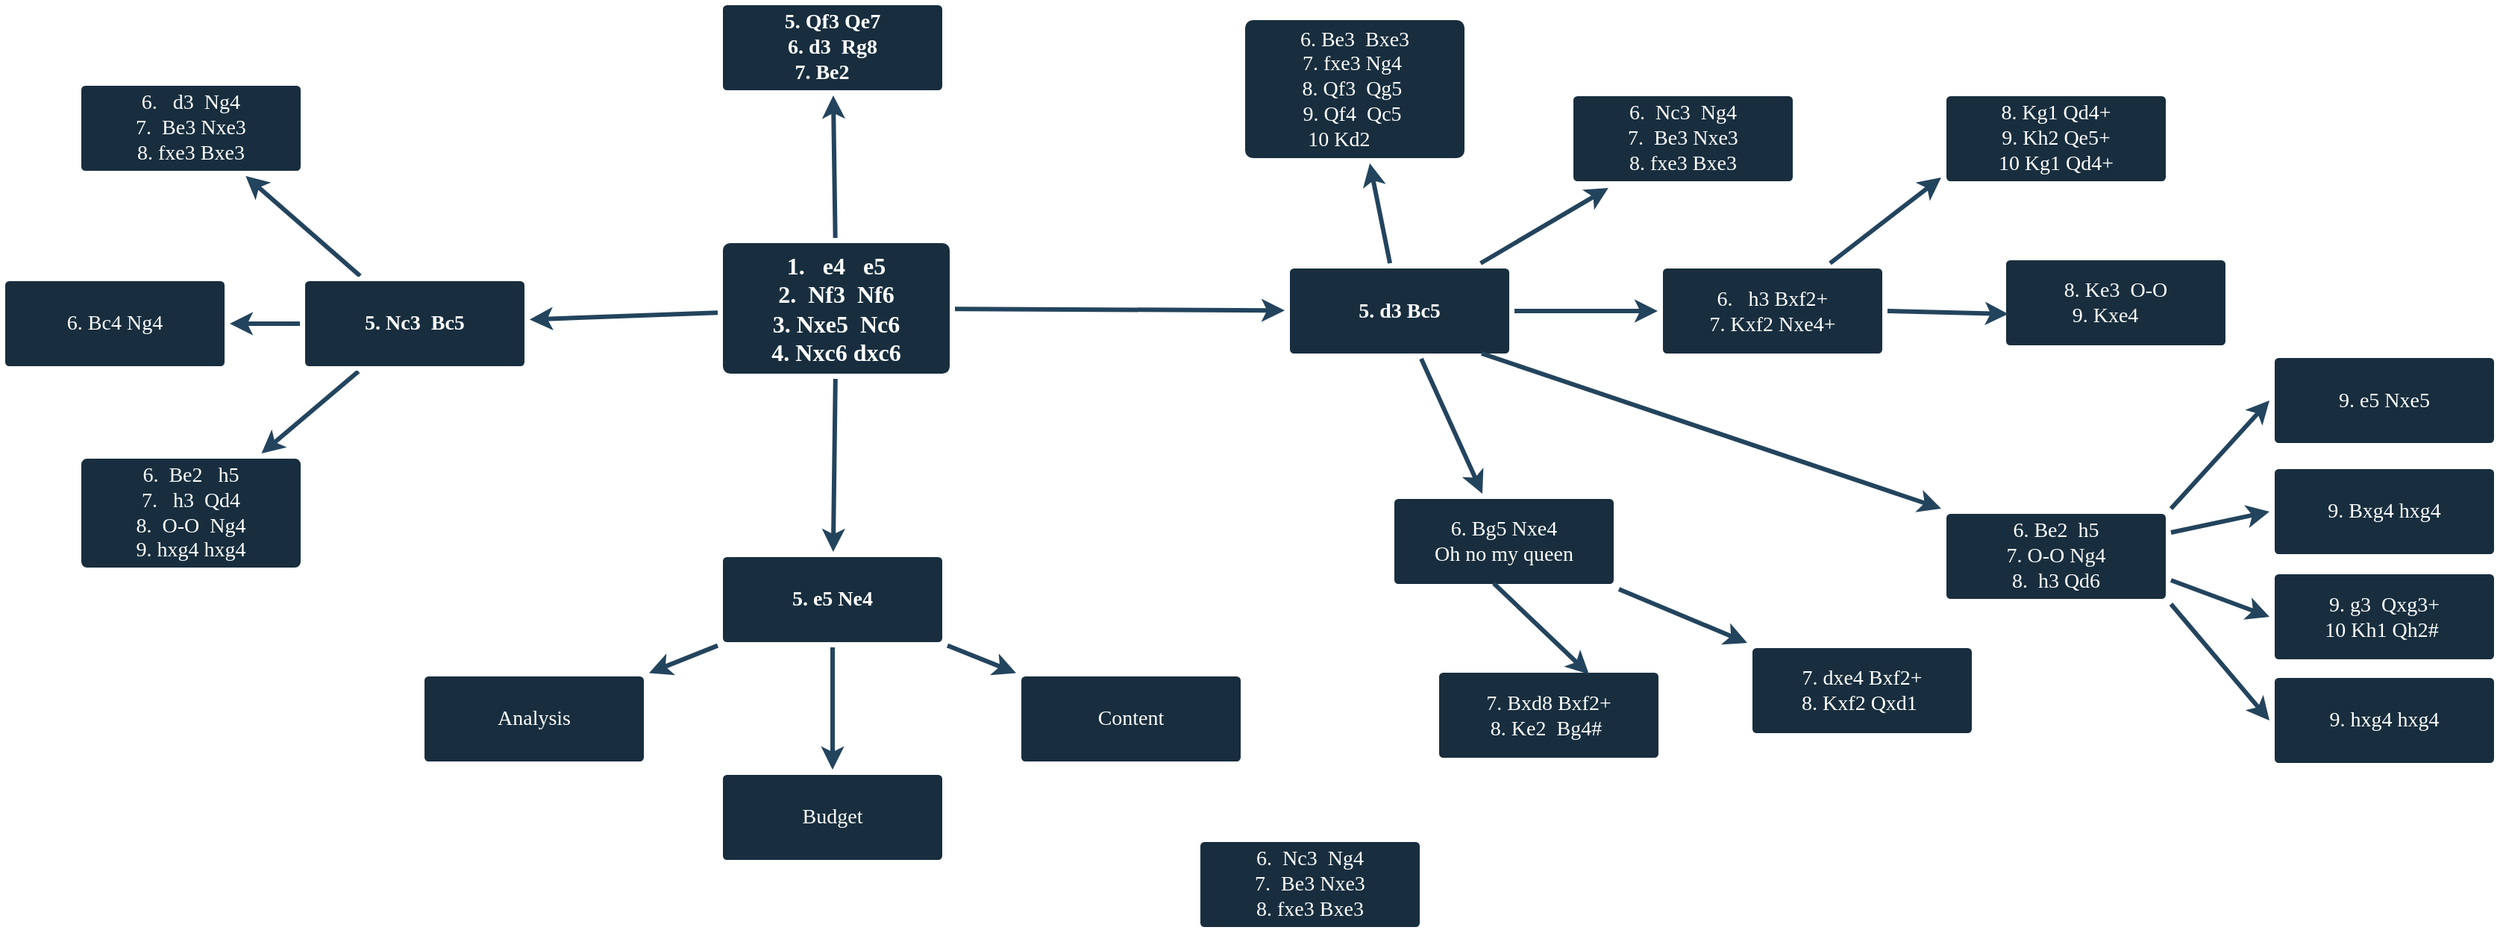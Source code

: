 <mxfile version="23.0.1" type="github">
  <diagram id="6a731a19-8d31-9384-78a2-239565b7b9f0" name="Page-1">
    <mxGraphModel dx="1434" dy="746" grid="1" gridSize="10" guides="1" tooltips="1" connect="1" arrows="1" fold="1" page="1" pageScale="1" pageWidth="1100" pageHeight="850" background="none" math="0" shadow="0">
      <root>
        <mxCell id="0" />
        <mxCell id="1" parent="0" />
        <mxCell id="1745" value="" style="edgeStyle=none;rounded=0;jumpStyle=none;html=1;shadow=0;labelBackgroundColor=none;startArrow=none;startFill=0;endArrow=classic;endFill=1;jettySize=auto;orthogonalLoop=1;strokeColor=#23445D;strokeWidth=3;fontFamily=Lucida Console;fontSize=16;fontColor=default;spacing=5;" parent="1" source="1749" target="1764" edge="1">
          <mxGeometry relative="1" as="geometry" />
        </mxCell>
        <mxCell id="1746" value="" style="edgeStyle=none;rounded=0;jumpStyle=none;html=1;shadow=0;labelBackgroundColor=none;startArrow=none;startFill=0;endArrow=classic;endFill=1;jettySize=auto;orthogonalLoop=1;strokeColor=#23445D;strokeWidth=3;fontFamily=Lucida Console;fontSize=16;fontColor=default;spacing=5;" parent="1" source="1749" target="1771" edge="1">
          <mxGeometry relative="1" as="geometry" />
        </mxCell>
        <mxCell id="1747" value="" style="edgeStyle=none;rounded=0;jumpStyle=none;html=1;shadow=0;labelBackgroundColor=none;startArrow=none;startFill=0;endArrow=classic;endFill=1;jettySize=auto;orthogonalLoop=1;strokeColor=#23445D;strokeWidth=3;fontFamily=Lucida Console;fontSize=16;fontColor=default;spacing=5;" parent="1" source="1749" target="1760" edge="1">
          <mxGeometry relative="1" as="geometry" />
        </mxCell>
        <mxCell id="1748" value="" style="edgeStyle=none;rounded=0;jumpStyle=none;html=1;shadow=0;labelBackgroundColor=none;startArrow=none;startFill=0;endArrow=classic;endFill=1;jettySize=auto;orthogonalLoop=1;strokeColor=#23445D;strokeWidth=3;fontFamily=Lucida Console;fontSize=16;fontColor=default;spacing=5;" parent="1" source="1749" target="1753" edge="1">
          <mxGeometry relative="1" as="geometry" />
        </mxCell>
        <mxCell id="1749" value="&lt;font&gt;1.&amp;nbsp; &amp;nbsp;e4&amp;nbsp; &amp;nbsp;e5&lt;br&gt;2.&amp;nbsp; Nf3&amp;nbsp; Nf6&lt;br&gt;3. Nxe5&amp;nbsp; Nc6&lt;br&gt;4. Nxc6 dxc6&lt;br&gt;&lt;/font&gt;" style="rounded=1;whiteSpace=wrap;html=1;shadow=0;labelBackgroundColor=none;strokeColor=#FFFFFF;strokeWidth=3;fillColor=#182E3E;fontFamily=Lucida Console;fontSize=16;fontColor=#FFFFFF;align=center;fontStyle=1;spacing=5;arcSize=7;perimeterSpacing=2;" parent="1" vertex="1">
          <mxGeometry x="680" y="359.5" width="155" height="90.5" as="geometry" />
        </mxCell>
        <mxCell id="1750" value="" style="edgeStyle=none;rounded=1;jumpStyle=none;html=1;shadow=0;labelBackgroundColor=none;startArrow=none;startFill=0;jettySize=auto;orthogonalLoop=1;strokeColor=#23445D;strokeWidth=3;fontFamily=Lucida Console;fontSize=14;fontColor=default;spacing=5;fontStyle=1;" parent="1" source="1753" target="1756" edge="1">
          <mxGeometry relative="1" as="geometry" />
        </mxCell>
        <mxCell id="1751" value="" style="edgeStyle=none;rounded=1;jumpStyle=none;html=1;shadow=0;labelBackgroundColor=none;startArrow=none;startFill=0;jettySize=auto;orthogonalLoop=1;strokeColor=#23445D;strokeWidth=3;fontFamily=Lucida Console;fontSize=14;fontColor=default;spacing=5;fontStyle=1;" parent="1" source="1753" target="1755" edge="1">
          <mxGeometry relative="1" as="geometry" />
        </mxCell>
        <mxCell id="1752" value="" style="edgeStyle=none;rounded=1;jumpStyle=none;html=1;shadow=0;labelBackgroundColor=none;startArrow=none;startFill=0;jettySize=auto;orthogonalLoop=1;strokeColor=#23445D;strokeWidth=3;fontFamily=Lucida Console;fontSize=14;fontColor=default;spacing=5;fontStyle=1;" parent="1" source="1753" target="1754" edge="1">
          <mxGeometry relative="1" as="geometry" />
        </mxCell>
        <mxCell id="1753" value="5. Nc3&amp;nbsp; Bc5" style="rounded=1;whiteSpace=wrap;html=1;shadow=0;labelBackgroundColor=none;strokeColor=#FFFFFF;strokeWidth=3;fillColor=#182E3E;fontFamily=Lucida Console;fontSize=14;fontColor=#FFFFFF;align=center;spacing=5;fontStyle=1;arcSize=7;perimeterSpacing=2;" parent="1" vertex="1">
          <mxGeometry x="400" y="385" width="150" height="60" as="geometry" />
        </mxCell>
        <mxCell id="1754" value="6.&amp;nbsp; Be2&amp;nbsp; &amp;nbsp;h5&lt;br&gt;7.&amp;nbsp; &amp;nbsp;h3&amp;nbsp; Qd4&lt;br&gt;8.&amp;nbsp; O-O&amp;nbsp; Ng4&lt;br&gt;9. hxg4 hxg4" style="rounded=1;whiteSpace=wrap;html=1;shadow=0;labelBackgroundColor=none;strokeColor=#FFFFFF;strokeWidth=3;fillColor=#182E3E;fontFamily=Lucida Console;fontSize=14;fontColor=#FFFFFF;align=center;spacing=5;fontStyle=0;arcSize=7;perimeterSpacing=2;" parent="1" vertex="1">
          <mxGeometry x="250" y="504" width="150" height="76" as="geometry" />
        </mxCell>
        <mxCell id="1755" value="6. Bc4 Ng4" style="rounded=1;whiteSpace=wrap;html=1;shadow=0;labelBackgroundColor=none;strokeColor=#FFFFFF;strokeWidth=3;fillColor=#182E3E;fontFamily=Lucida Console;fontSize=14;fontColor=#FFFFFF;align=center;spacing=5;fontStyle=0;arcSize=7;perimeterSpacing=2;" parent="1" vertex="1">
          <mxGeometry x="199" y="385" width="150" height="60" as="geometry" />
        </mxCell>
        <mxCell id="1756" value="6.&amp;nbsp; &amp;nbsp;d3&amp;nbsp; Ng4&lt;br&gt;7.&amp;nbsp; Be3 Nxe3&lt;br&gt;8. fxe3 Bxe3" style="rounded=1;whiteSpace=wrap;html=1;shadow=0;labelBackgroundColor=none;strokeColor=#FFFFFF;strokeWidth=3;fillColor=#182E3E;fontFamily=Lucida Console;fontSize=14;fontColor=#FFFFFF;align=center;spacing=5;fontStyle=0;arcSize=7;perimeterSpacing=2;" parent="1" vertex="1">
          <mxGeometry x="250" y="254" width="150" height="60" as="geometry" />
        </mxCell>
        <mxCell id="1757" value="" style="edgeStyle=none;rounded=0;jumpStyle=none;html=1;shadow=0;labelBackgroundColor=none;startArrow=none;startFill=0;endArrow=classic;endFill=1;jettySize=auto;orthogonalLoop=1;strokeColor=#23445D;strokeWidth=3;fontFamily=Lucida Console;fontSize=14;fontColor=default;spacing=5;" parent="1" source="1760" target="1763" edge="1">
          <mxGeometry relative="1" as="geometry" />
        </mxCell>
        <mxCell id="1758" value="" style="edgeStyle=none;rounded=0;jumpStyle=none;html=1;shadow=0;labelBackgroundColor=none;startArrow=none;startFill=0;endArrow=classic;endFill=1;jettySize=auto;orthogonalLoop=1;strokeColor=#23445D;strokeWidth=3;fontFamily=Lucida Console;fontSize=14;fontColor=default;spacing=5;" parent="1" source="1760" target="1762" edge="1">
          <mxGeometry relative="1" as="geometry" />
        </mxCell>
        <mxCell id="1759" value="" style="edgeStyle=none;rounded=0;jumpStyle=none;html=1;shadow=0;labelBackgroundColor=none;startArrow=none;startFill=0;endArrow=classic;endFill=1;jettySize=auto;orthogonalLoop=1;strokeColor=#23445D;strokeWidth=3;fontFamily=Lucida Console;fontSize=14;fontColor=default;spacing=5;" parent="1" source="1760" target="1761" edge="1">
          <mxGeometry relative="1" as="geometry" />
        </mxCell>
        <mxCell id="1760" value="5. e5 Ne4" style="rounded=1;whiteSpace=wrap;html=1;shadow=0;labelBackgroundColor=none;strokeColor=#FFFFFF;strokeWidth=3;fillColor=#182E3E;fontFamily=Lucida Console;fontSize=14;fontColor=#FFFFFF;align=center;spacing=5;fontStyle=1;arcSize=7;perimeterSpacing=2;" parent="1" vertex="1">
          <mxGeometry x="680" y="570" width="150" height="60" as="geometry" />
        </mxCell>
        <mxCell id="1761" value="Content" style="rounded=1;whiteSpace=wrap;html=1;shadow=0;labelBackgroundColor=none;strokeColor=#FFFFFF;strokeWidth=3;fillColor=#182E3E;fontFamily=Lucida Console;fontSize=14;fontColor=#FFFFFF;align=center;spacing=5;arcSize=7;perimeterSpacing=2;" parent="1" vertex="1">
          <mxGeometry x="880" y="650" width="150" height="60" as="geometry" />
        </mxCell>
        <mxCell id="1762" value="Budget" style="rounded=1;whiteSpace=wrap;html=1;shadow=0;labelBackgroundColor=none;strokeColor=#FFFFFF;strokeWidth=3;fillColor=#182E3E;fontFamily=Lucida Console;fontSize=14;fontColor=#FFFFFF;align=center;spacing=5;arcSize=7;perimeterSpacing=2;" parent="1" vertex="1">
          <mxGeometry x="680" y="716" width="150" height="60" as="geometry" />
        </mxCell>
        <mxCell id="1763" value="Analysis" style="rounded=1;whiteSpace=wrap;html=1;shadow=0;labelBackgroundColor=none;strokeColor=#FFFFFF;strokeWidth=3;fillColor=#182E3E;fontFamily=Lucida Console;fontSize=14;fontColor=#FFFFFF;align=center;spacing=5;arcSize=7;perimeterSpacing=2;" parent="1" vertex="1">
          <mxGeometry x="480" y="650" width="150" height="60" as="geometry" />
        </mxCell>
        <mxCell id="1764" value="5. Qf3 Qe7&lt;br&gt;6. d3&amp;nbsp; Rg8&lt;br&gt;7. Be2&amp;nbsp; &amp;nbsp;&amp;nbsp;" style="rounded=1;whiteSpace=wrap;html=1;shadow=0;labelBackgroundColor=none;strokeColor=#FFFFFF;strokeWidth=3;fillColor=#182E3E;fontFamily=Lucida Console;fontSize=14;fontColor=#FFFFFF;align=center;spacing=5;fontStyle=1;arcSize=7;perimeterSpacing=2;" parent="1" vertex="1">
          <mxGeometry x="680" y="200" width="150" height="60" as="geometry" />
        </mxCell>
        <mxCell id="1771" value="5. d3 Bc5" style="rounded=1;whiteSpace=wrap;html=1;shadow=0;labelBackgroundColor=none;strokeColor=#FFFFFF;strokeWidth=3;fillColor=#182E3E;fontFamily=Lucida Console;fontSize=14;fontColor=#FFFFFF;align=center;spacing=5;fontStyle=1;arcSize=7;perimeterSpacing=2;" parent="1" vertex="1">
          <mxGeometry x="1060" y="376.5" width="150" height="60" as="geometry" />
        </mxCell>
        <mxCell id="1772" value="6. Be3&amp;nbsp; Bxe3&lt;br&gt;7. fxe3 Ng4&amp;nbsp;&lt;br&gt;8. Qf3&amp;nbsp; Qg5&amp;nbsp;&lt;br&gt;9. Qf4&amp;nbsp; Qc5&amp;nbsp;&lt;br&gt;10 Kd2&amp;nbsp; &amp;nbsp; &amp;nbsp;&amp;nbsp;" style="rounded=1;whiteSpace=wrap;html=1;shadow=0;labelBackgroundColor=none;strokeColor=#FFFFFF;strokeWidth=3;fillColor=#182E3E;fontFamily=Lucida Console;fontSize=14;fontColor=#FFFFFF;align=center;spacing=5;fontStyle=0;arcSize=7;perimeterSpacing=2;" parent="1" vertex="1">
          <mxGeometry x="1030" y="210" width="150" height="95.5" as="geometry" />
        </mxCell>
        <mxCell id="1773" value="" style="edgeStyle=none;rounded=1;jumpStyle=none;html=1;shadow=0;labelBackgroundColor=none;startArrow=none;startFill=0;jettySize=auto;orthogonalLoop=1;strokeColor=#23445D;strokeWidth=3;fontFamily=Lucida Console;fontSize=14;fontColor=default;spacing=5;fontStyle=1;" parent="1" source="1771" target="1772" edge="1">
          <mxGeometry relative="1" as="geometry" />
        </mxCell>
        <mxCell id="1774" value="6.&amp;nbsp; &amp;nbsp;h3 Bxf2+&lt;br&gt;7. Kxf2 Nxe4+" style="rounded=1;whiteSpace=wrap;html=1;shadow=0;labelBackgroundColor=none;strokeColor=#FFFFFF;strokeWidth=3;fillColor=#182E3E;fontFamily=Lucida Console;fontSize=14;fontColor=#FFFFFF;align=center;spacing=5;fontStyle=0;arcSize=7;perimeterSpacing=2;" parent="1" vertex="1">
          <mxGeometry x="1310" y="376.5" width="150" height="60" as="geometry" />
        </mxCell>
        <mxCell id="1775" value="" style="edgeStyle=none;rounded=1;jumpStyle=none;html=1;shadow=0;labelBackgroundColor=none;startArrow=none;startFill=0;jettySize=auto;orthogonalLoop=1;strokeColor=#23445D;strokeWidth=3;fontFamily=Lucida Console;fontSize=14;fontColor=default;spacing=5;fontStyle=1;" parent="1" source="1771" target="1774" edge="1">
          <mxGeometry relative="1" as="geometry" />
        </mxCell>
        <mxCell id="1776" value="6.&amp;nbsp; Nc3&amp;nbsp; Ng4&lt;br&gt;7.&amp;nbsp; Be3 Nxe3&lt;br&gt;8. fxe3 Bxe3" style="rounded=1;whiteSpace=wrap;html=1;shadow=0;labelBackgroundColor=none;strokeColor=#FFFFFF;strokeWidth=3;fillColor=#182E3E;fontFamily=Lucida Console;fontSize=14;fontColor=#FFFFFF;align=center;spacing=5;fontStyle=0;arcSize=7;perimeterSpacing=2;" parent="1" vertex="1">
          <mxGeometry x="1250" y="261" width="150" height="60" as="geometry" />
        </mxCell>
        <mxCell id="1777" value="" style="edgeStyle=none;rounded=1;jumpStyle=none;html=1;shadow=0;labelBackgroundColor=none;startArrow=none;startFill=0;jettySize=auto;orthogonalLoop=1;strokeColor=#23445D;strokeWidth=3;fontFamily=Lucida Console;fontSize=14;fontColor=default;spacing=5;fontStyle=1;entryX=0.175;entryY=1.016;entryDx=0;entryDy=0;entryPerimeter=0;" parent="1" source="1771" target="1776" edge="1">
          <mxGeometry relative="1" as="geometry" />
        </mxCell>
        <mxCell id="1778" value="6. Bg5 Nxe4&lt;br&gt;Oh no my queen" style="rounded=1;whiteSpace=wrap;html=1;shadow=0;labelBackgroundColor=none;strokeColor=#FFFFFF;strokeWidth=3;fillColor=#182E3E;fontFamily=Lucida Console;fontSize=14;fontColor=#FFFFFF;align=center;spacing=5;fontStyle=0;arcSize=7;perimeterSpacing=2;fillStyle=auto;" parent="1" vertex="1">
          <mxGeometry x="1130" y="531" width="150" height="60" as="geometry" />
        </mxCell>
        <mxCell id="1779" value="" style="edgeStyle=none;rounded=1;jumpStyle=none;html=1;shadow=0;labelBackgroundColor=none;startArrow=none;startFill=0;jettySize=auto;orthogonalLoop=1;strokeColor=#23445D;strokeWidth=3;fontFamily=Lucida Console;fontSize=14;fontColor=default;spacing=5;fontStyle=1;" parent="1" source="1771" target="1778" edge="1">
          <mxGeometry relative="1" as="geometry" />
        </mxCell>
        <mxCell id="08uEc07k-rnJbLrvPS5E-1779" value="6. Be2&amp;nbsp; h5&lt;br&gt;7. O-O Ng4&lt;br&gt;8.&amp;nbsp; h3 Qd6" style="rounded=1;whiteSpace=wrap;html=1;shadow=0;labelBackgroundColor=none;strokeColor=#FFFFFF;strokeWidth=3;fillColor=#182E3E;fontFamily=Lucida Console;fontSize=14;fontColor=#FFFFFF;align=center;spacing=5;fontStyle=0;arcSize=7;perimeterSpacing=2;" parent="1" vertex="1">
          <mxGeometry x="1500" y="541" width="150" height="60" as="geometry" />
        </mxCell>
        <mxCell id="08uEc07k-rnJbLrvPS5E-1780" value="" style="edgeStyle=none;rounded=1;jumpStyle=none;html=1;shadow=0;labelBackgroundColor=none;startArrow=none;startFill=0;jettySize=auto;orthogonalLoop=1;strokeColor=#23445D;strokeWidth=3;fontFamily=Lucida Console;fontSize=14;fontColor=default;spacing=5;fontStyle=1;entryX=0;entryY=0;entryDx=0;entryDy=0;exitX=0.857;exitY=0.945;exitDx=0;exitDy=0;exitPerimeter=0;" parent="1" source="1771" target="08uEc07k-rnJbLrvPS5E-1779" edge="1">
          <mxGeometry relative="1" as="geometry">
            <mxPoint x="1198" y="436.5" as="sourcePoint" />
            <mxPoint x="1330" y="512" as="targetPoint" />
          </mxGeometry>
        </mxCell>
        <mxCell id="08uEc07k-rnJbLrvPS5E-1781" value="8. Kg1 Qd4+&lt;br&gt;9. Kh2 Qe5+&lt;br&gt;10 Kg1 Qd4+" style="rounded=1;whiteSpace=wrap;html=1;shadow=0;labelBackgroundColor=none;strokeColor=#FFFFFF;strokeWidth=3;fillColor=#182E3E;fontFamily=Lucida Console;fontSize=14;fontColor=#FFFFFF;align=center;spacing=5;fontStyle=0;arcSize=7;perimeterSpacing=2;" parent="1" vertex="1">
          <mxGeometry x="1500" y="261" width="150" height="60" as="geometry" />
        </mxCell>
        <mxCell id="08uEc07k-rnJbLrvPS5E-1782" value="8. Ke3&amp;nbsp; O-O&lt;br&gt;9. Kxe4&amp;nbsp;&amp;nbsp; &amp;nbsp;" style="rounded=1;whiteSpace=wrap;html=1;shadow=0;labelBackgroundColor=none;strokeColor=#FFFFFF;strokeWidth=3;fillColor=#182E3E;fontFamily=Lucida Console;fontSize=14;fontColor=#FFFFFF;align=center;spacing=5;fontStyle=0;arcSize=7;perimeterSpacing=2;" parent="1" vertex="1">
          <mxGeometry x="1540" y="371" width="150" height="60" as="geometry" />
        </mxCell>
        <mxCell id="08uEc07k-rnJbLrvPS5E-1783" value="9. e5 Nxe5" style="rounded=1;whiteSpace=wrap;html=1;shadow=0;labelBackgroundColor=none;strokeColor=#FFFFFF;strokeWidth=3;fillColor=#182E3E;fontFamily=Lucida Console;fontSize=14;fontColor=#FFFFFF;align=center;spacing=5;fontStyle=0;arcSize=7;perimeterSpacing=2;" parent="1" vertex="1">
          <mxGeometry x="1720" y="436.5" width="150" height="60" as="geometry" />
        </mxCell>
        <mxCell id="08uEc07k-rnJbLrvPS5E-1784" value="" style="edgeStyle=none;rounded=1;jumpStyle=none;html=1;shadow=0;labelBackgroundColor=none;startArrow=none;startFill=0;jettySize=auto;orthogonalLoop=1;strokeColor=#23445D;strokeWidth=3;fontFamily=Lucida Console;fontSize=14;fontColor=default;spacing=5;fontStyle=1;entryX=0;entryY=0.906;entryDx=0;entryDy=0;entryPerimeter=0;exitX=0.75;exitY=0;exitDx=0;exitDy=0;" parent="1" source="1774" target="08uEc07k-rnJbLrvPS5E-1781" edge="1">
          <mxGeometry relative="1" as="geometry">
            <mxPoint x="1409.996" y="376.502" as="sourcePoint" />
            <mxPoint x="1506.94" y="315.486" as="targetPoint" />
          </mxGeometry>
        </mxCell>
        <mxCell id="08uEc07k-rnJbLrvPS5E-1785" value="" style="edgeStyle=none;rounded=1;jumpStyle=none;html=1;shadow=0;labelBackgroundColor=none;startArrow=none;startFill=0;jettySize=auto;orthogonalLoop=1;strokeColor=#23445D;strokeWidth=3;fontFamily=Lucida Console;fontSize=14;fontColor=default;spacing=5;fontStyle=1;entryX=0.032;entryY=0.617;entryDx=0;entryDy=0;entryPerimeter=0;exitX=1;exitY=0.5;exitDx=0;exitDy=0;" parent="1" source="1774" target="08uEc07k-rnJbLrvPS5E-1782" edge="1">
          <mxGeometry relative="1" as="geometry">
            <mxPoint x="1460" y="402" as="sourcePoint" />
            <mxPoint x="1557" y="341" as="targetPoint" />
          </mxGeometry>
        </mxCell>
        <mxCell id="08uEc07k-rnJbLrvPS5E-1786" value="7. Bxd8 Bxf2+&lt;br&gt;8. Ke2&amp;nbsp; Bg4#&amp;nbsp;" style="rounded=1;whiteSpace=wrap;html=1;shadow=0;labelBackgroundColor=none;strokeColor=#FFFFFF;strokeWidth=3;fillColor=#182E3E;fontFamily=Lucida Console;fontSize=14;fontColor=#FFFFFF;align=center;spacing=5;fontStyle=0;arcSize=7;perimeterSpacing=2;fillStyle=auto;" parent="1" vertex="1">
          <mxGeometry x="1160" y="647.5" width="150" height="60" as="geometry" />
        </mxCell>
        <mxCell id="08uEc07k-rnJbLrvPS5E-1787" value="7. dxe4 Bxf2+&lt;br&gt;8. Kxf2 Qxd1&amp;nbsp;" style="rounded=1;whiteSpace=wrap;html=1;shadow=0;labelBackgroundColor=none;strokeColor=#FFFFFF;strokeWidth=3;fillColor=#182E3E;fontFamily=Lucida Console;fontSize=14;fontColor=#FFFFFF;align=center;spacing=5;fontStyle=0;arcSize=7;perimeterSpacing=2;fillStyle=auto;" parent="1" vertex="1">
          <mxGeometry x="1370" y="631" width="150" height="60" as="geometry" />
        </mxCell>
        <mxCell id="08uEc07k-rnJbLrvPS5E-1788" value="" style="edgeStyle=none;rounded=1;jumpStyle=none;html=1;shadow=0;labelBackgroundColor=none;startArrow=none;startFill=0;jettySize=auto;orthogonalLoop=1;strokeColor=#23445D;strokeWidth=3;fontFamily=Lucida Console;fontSize=14;fontColor=default;spacing=5;fontStyle=1;exitX=0.455;exitY=0.938;exitDx=0;exitDy=0;exitPerimeter=0;entryX=0.675;entryY=0.07;entryDx=0;entryDy=0;entryPerimeter=0;" parent="1" source="1778" target="08uEc07k-rnJbLrvPS5E-1786" edge="1">
          <mxGeometry relative="1" as="geometry">
            <mxPoint x="1204" y="571" as="sourcePoint" />
            <mxPoint x="1246" y="661" as="targetPoint" />
          </mxGeometry>
        </mxCell>
        <mxCell id="08uEc07k-rnJbLrvPS5E-1789" value="" style="edgeStyle=none;rounded=1;jumpStyle=none;html=1;shadow=0;labelBackgroundColor=none;startArrow=none;startFill=0;jettySize=auto;orthogonalLoop=1;strokeColor=#23445D;strokeWidth=3;fontFamily=Lucida Console;fontSize=14;fontColor=default;spacing=5;fontStyle=1;exitX=1;exitY=1;exitDx=0;exitDy=0;entryX=0;entryY=0;entryDx=0;entryDy=0;" parent="1" source="1778" target="08uEc07k-rnJbLrvPS5E-1787" edge="1">
          <mxGeometry relative="1" as="geometry">
            <mxPoint x="1298" y="561.5" as="sourcePoint" />
            <mxPoint x="1340" y="651.5" as="targetPoint" />
          </mxGeometry>
        </mxCell>
        <mxCell id="08uEc07k-rnJbLrvPS5E-1790" value="9. Bxg4 hxg4" style="rounded=1;whiteSpace=wrap;html=1;shadow=0;labelBackgroundColor=none;strokeColor=#FFFFFF;strokeWidth=3;fillColor=#182E3E;fontFamily=Lucida Console;fontSize=14;fontColor=#FFFFFF;align=center;spacing=5;fontStyle=0;arcSize=7;perimeterSpacing=2;" parent="1" vertex="1">
          <mxGeometry x="1720" y="511" width="150" height="60" as="geometry" />
        </mxCell>
        <mxCell id="08uEc07k-rnJbLrvPS5E-1791" value="9. g3&amp;nbsp; Qxg3+&lt;br&gt;10 Kh1 Qh2#&amp;nbsp;" style="rounded=1;whiteSpace=wrap;html=1;shadow=0;labelBackgroundColor=none;strokeColor=#FFFFFF;strokeWidth=3;fillColor=#182E3E;fontFamily=Lucida Console;fontSize=14;fontColor=#FFFFFF;align=center;spacing=5;fontStyle=0;arcSize=7;perimeterSpacing=2;" parent="1" vertex="1">
          <mxGeometry x="1720" y="581.5" width="150" height="60" as="geometry" />
        </mxCell>
        <mxCell id="08uEc07k-rnJbLrvPS5E-1792" value="9. hxg4 hxg4" style="rounded=1;whiteSpace=wrap;html=1;shadow=0;labelBackgroundColor=none;strokeColor=#FFFFFF;strokeWidth=3;fillColor=#182E3E;fontFamily=Lucida Console;fontSize=14;fontColor=#FFFFFF;align=center;spacing=5;fontStyle=0;arcSize=7;perimeterSpacing=2;" parent="1" vertex="1">
          <mxGeometry x="1720" y="651" width="150" height="60" as="geometry" />
        </mxCell>
        <mxCell id="08uEc07k-rnJbLrvPS5E-1793" value="6.&amp;nbsp; Nc3&amp;nbsp; Ng4&lt;br&gt;7.&amp;nbsp; Be3 Nxe3&lt;br&gt;8. fxe3 Bxe3" style="rounded=1;whiteSpace=wrap;html=1;shadow=0;labelBackgroundColor=none;strokeColor=#FFFFFF;strokeWidth=3;fillColor=#182E3E;fontFamily=Lucida Console;fontSize=14;fontColor=#FFFFFF;align=center;spacing=5;fontStyle=0;arcSize=7;perimeterSpacing=2;" parent="1" vertex="1">
          <mxGeometry x="1000" y="761" width="150" height="60" as="geometry" />
        </mxCell>
        <mxCell id="08uEc07k-rnJbLrvPS5E-1794" value="" style="edgeStyle=none;rounded=1;jumpStyle=none;html=1;shadow=0;labelBackgroundColor=none;startArrow=none;startFill=0;jettySize=auto;orthogonalLoop=1;strokeColor=#23445D;strokeWidth=3;fontFamily=Lucida Console;fontSize=14;fontColor=default;spacing=5;fontStyle=1;entryX=0;entryY=0.5;entryDx=0;entryDy=0;exitX=1;exitY=0;exitDx=0;exitDy=0;" parent="1" source="08uEc07k-rnJbLrvPS5E-1779" target="08uEc07k-rnJbLrvPS5E-1783" edge="1">
          <mxGeometry relative="1" as="geometry">
            <mxPoint x="1550" y="501.5" as="sourcePoint" />
            <mxPoint x="1631" y="502.5" as="targetPoint" />
          </mxGeometry>
        </mxCell>
        <mxCell id="08uEc07k-rnJbLrvPS5E-1795" value="" style="edgeStyle=none;rounded=1;jumpStyle=none;html=1;shadow=0;labelBackgroundColor=none;startArrow=none;startFill=0;jettySize=auto;orthogonalLoop=1;strokeColor=#23445D;strokeWidth=3;fontFamily=Lucida Console;fontSize=14;fontColor=default;spacing=5;fontStyle=1;entryX=0;entryY=0.5;entryDx=0;entryDy=0;exitX=1;exitY=0.25;exitDx=0;exitDy=0;" parent="1" source="08uEc07k-rnJbLrvPS5E-1779" target="08uEc07k-rnJbLrvPS5E-1790" edge="1">
          <mxGeometry relative="1" as="geometry">
            <mxPoint x="1560" y="511.5" as="sourcePoint" />
            <mxPoint x="1641" y="512.5" as="targetPoint" />
          </mxGeometry>
        </mxCell>
        <mxCell id="08uEc07k-rnJbLrvPS5E-1796" value="" style="edgeStyle=none;rounded=1;jumpStyle=none;html=1;shadow=0;labelBackgroundColor=none;startArrow=none;startFill=0;jettySize=auto;orthogonalLoop=1;strokeColor=#23445D;strokeWidth=3;fontFamily=Lucida Console;fontSize=14;fontColor=default;spacing=5;fontStyle=1;entryX=0;entryY=0.5;entryDx=0;entryDy=0;exitX=1;exitY=0.75;exitDx=0;exitDy=0;" parent="1" source="08uEc07k-rnJbLrvPS5E-1779" target="08uEc07k-rnJbLrvPS5E-1791" edge="1">
          <mxGeometry relative="1" as="geometry">
            <mxPoint x="1570" y="521.5" as="sourcePoint" />
            <mxPoint x="1651" y="522.5" as="targetPoint" />
          </mxGeometry>
        </mxCell>
        <mxCell id="08uEc07k-rnJbLrvPS5E-1797" value="" style="edgeStyle=none;rounded=1;jumpStyle=none;html=1;shadow=0;labelBackgroundColor=none;startArrow=none;startFill=0;jettySize=auto;orthogonalLoop=1;strokeColor=#23445D;strokeWidth=3;fontFamily=Lucida Console;fontSize=14;fontColor=default;spacing=5;fontStyle=1;entryX=0;entryY=0.5;entryDx=0;entryDy=0;exitX=1;exitY=1;exitDx=0;exitDy=0;" parent="1" source="08uEc07k-rnJbLrvPS5E-1779" target="08uEc07k-rnJbLrvPS5E-1792" edge="1">
          <mxGeometry relative="1" as="geometry">
            <mxPoint x="1580" y="531.5" as="sourcePoint" />
            <mxPoint x="1661" y="532.5" as="targetPoint" />
          </mxGeometry>
        </mxCell>
      </root>
    </mxGraphModel>
  </diagram>
</mxfile>

